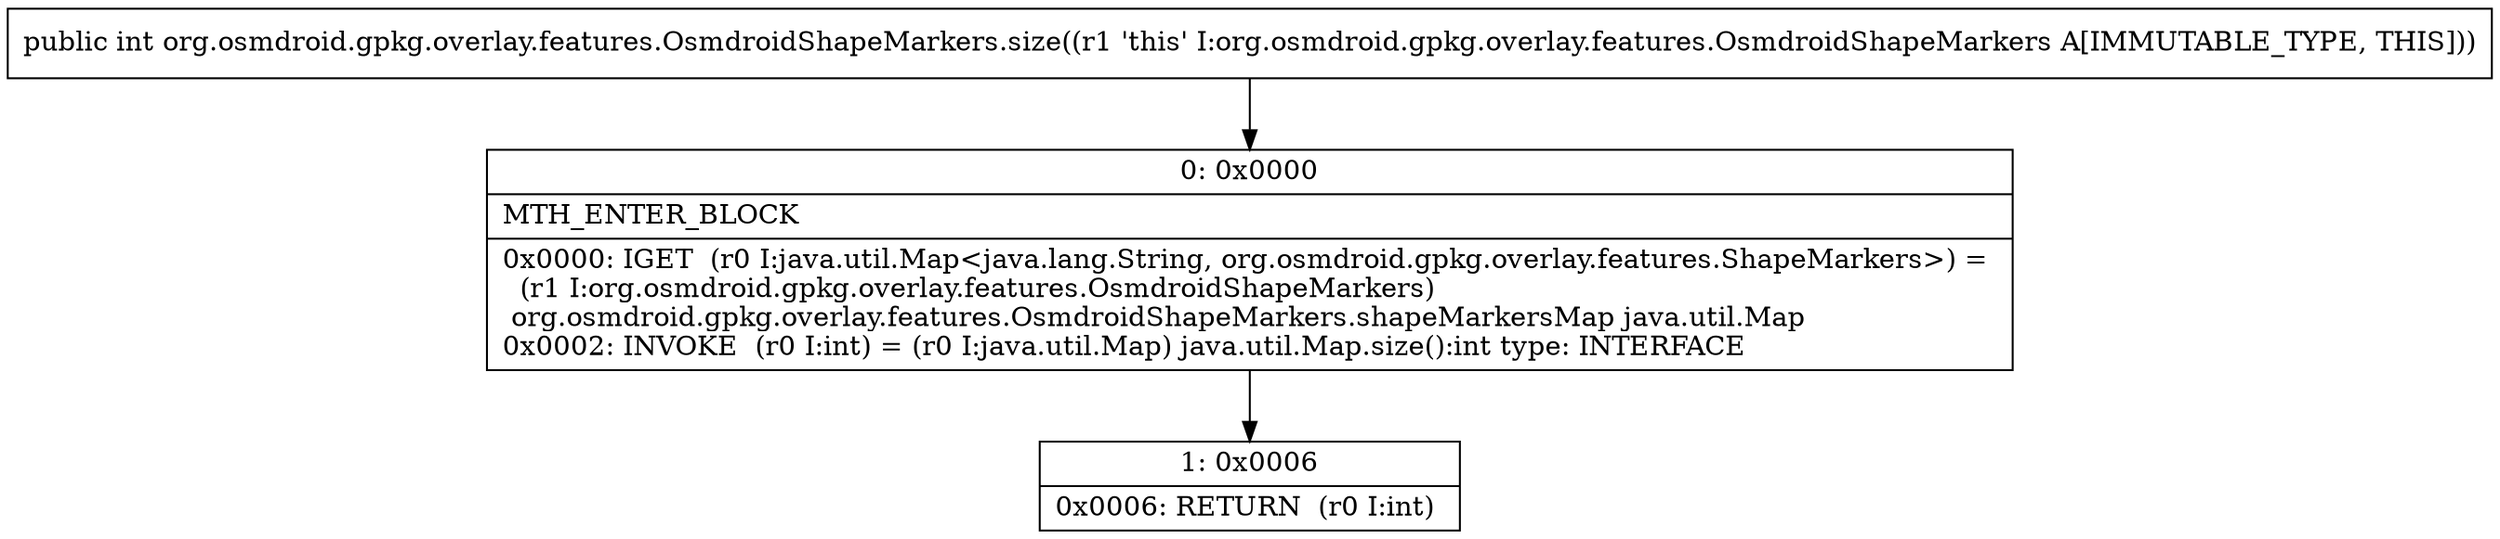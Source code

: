 digraph "CFG fororg.osmdroid.gpkg.overlay.features.OsmdroidShapeMarkers.size()I" {
Node_0 [shape=record,label="{0\:\ 0x0000|MTH_ENTER_BLOCK\l|0x0000: IGET  (r0 I:java.util.Map\<java.lang.String, org.osmdroid.gpkg.overlay.features.ShapeMarkers\>) = \l  (r1 I:org.osmdroid.gpkg.overlay.features.OsmdroidShapeMarkers)\l org.osmdroid.gpkg.overlay.features.OsmdroidShapeMarkers.shapeMarkersMap java.util.Map \l0x0002: INVOKE  (r0 I:int) = (r0 I:java.util.Map) java.util.Map.size():int type: INTERFACE \l}"];
Node_1 [shape=record,label="{1\:\ 0x0006|0x0006: RETURN  (r0 I:int) \l}"];
MethodNode[shape=record,label="{public int org.osmdroid.gpkg.overlay.features.OsmdroidShapeMarkers.size((r1 'this' I:org.osmdroid.gpkg.overlay.features.OsmdroidShapeMarkers A[IMMUTABLE_TYPE, THIS])) }"];
MethodNode -> Node_0;
Node_0 -> Node_1;
}

